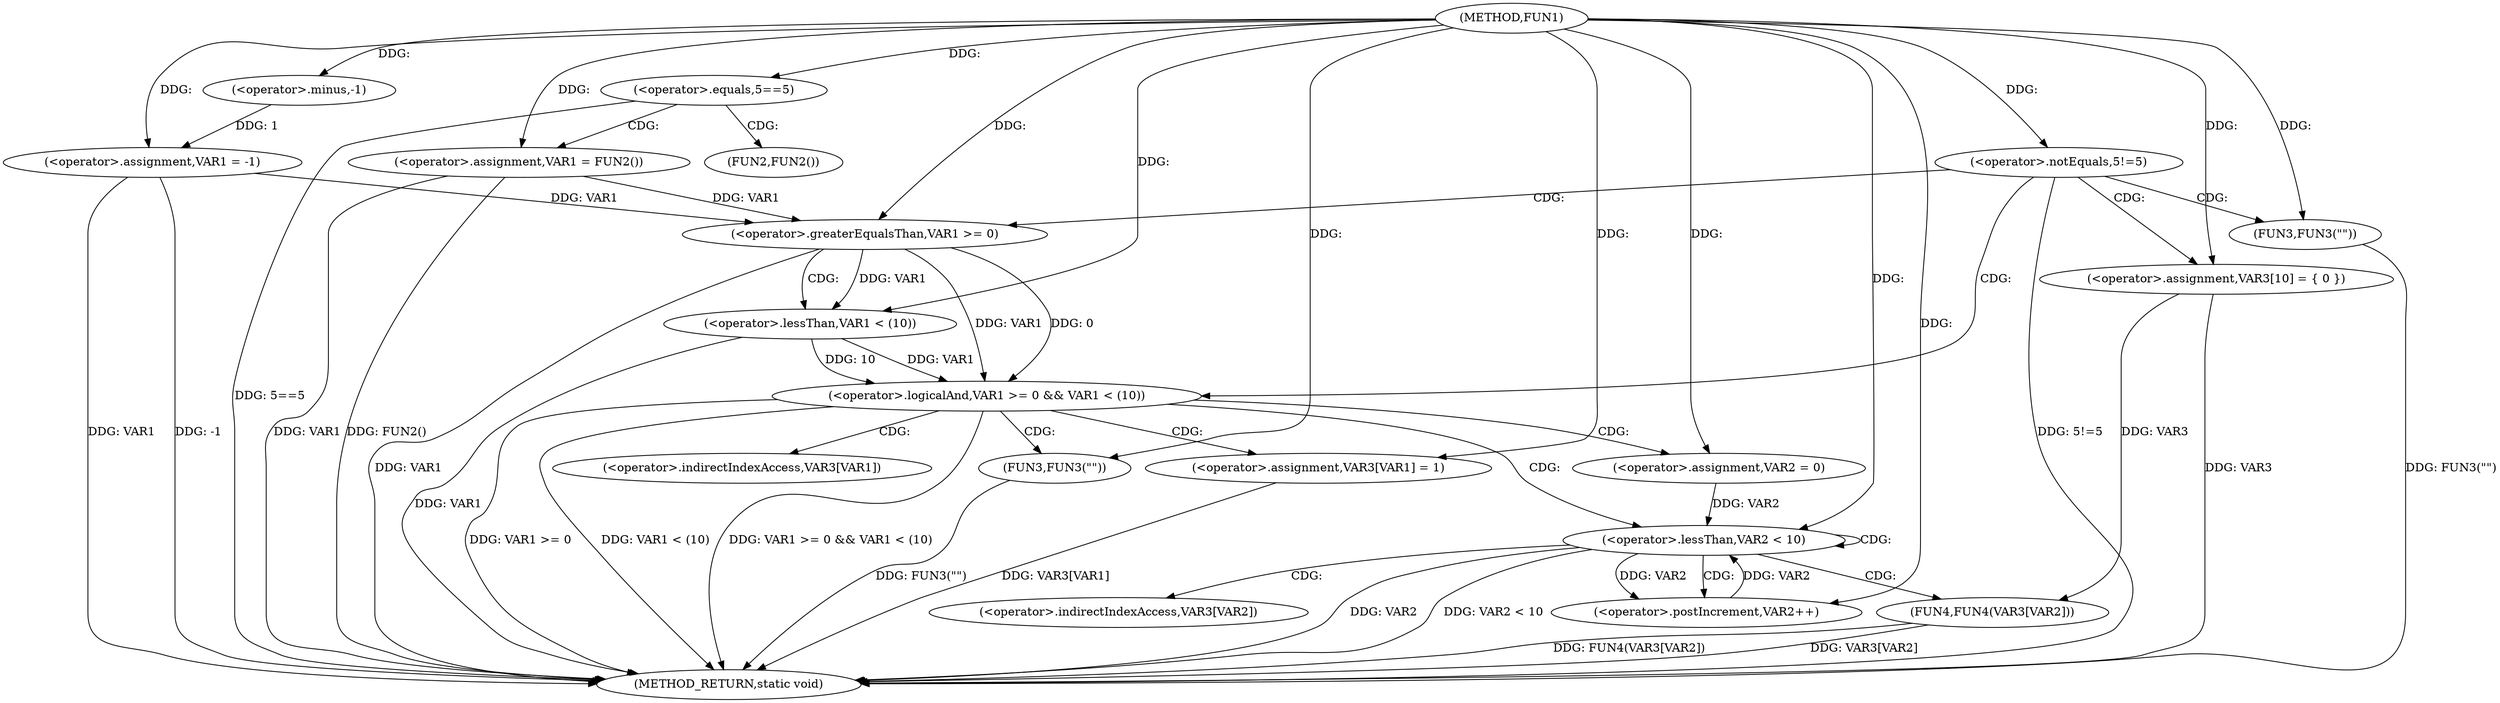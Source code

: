 digraph FUN1 {  
"1000100" [label = "(METHOD,FUN1)" ]
"1000161" [label = "(METHOD_RETURN,static void)" ]
"1000103" [label = "(<operator>.assignment,VAR1 = -1)" ]
"1000105" [label = "(<operator>.minus,-1)" ]
"1000108" [label = "(<operator>.equals,5==5)" ]
"1000112" [label = "(<operator>.assignment,VAR1 = FUN2())" ]
"1000116" [label = "(<operator>.notEquals,5!=5)" ]
"1000120" [label = "(FUN3,FUN3(\"\"))" ]
"1000127" [label = "(<operator>.assignment,VAR3[10] = { 0 })" ]
"1000130" [label = "(<operator>.logicalAnd,VAR1 >= 0 && VAR1 < (10))" ]
"1000131" [label = "(<operator>.greaterEqualsThan,VAR1 >= 0)" ]
"1000134" [label = "(<operator>.lessThan,VAR1 < (10))" ]
"1000138" [label = "(<operator>.assignment,VAR3[VAR1] = 1)" ]
"1000144" [label = "(<operator>.assignment,VAR2 = 0)" ]
"1000147" [label = "(<operator>.lessThan,VAR2 < 10)" ]
"1000150" [label = "(<operator>.postIncrement,VAR2++)" ]
"1000153" [label = "(FUN4,FUN4(VAR3[VAR2]))" ]
"1000159" [label = "(FUN3,FUN3(\"\"))" ]
"1000114" [label = "(FUN2,FUN2())" ]
"1000139" [label = "(<operator>.indirectIndexAccess,VAR3[VAR1])" ]
"1000154" [label = "(<operator>.indirectIndexAccess,VAR3[VAR2])" ]
  "1000159" -> "1000161"  [ label = "DDG: FUN3(\"\")"] 
  "1000130" -> "1000161"  [ label = "DDG: VAR1 >= 0 && VAR1 < (10)"] 
  "1000108" -> "1000161"  [ label = "DDG: 5==5"] 
  "1000103" -> "1000161"  [ label = "DDG: VAR1"] 
  "1000103" -> "1000161"  [ label = "DDG: -1"] 
  "1000112" -> "1000161"  [ label = "DDG: FUN2()"] 
  "1000147" -> "1000161"  [ label = "DDG: VAR2"] 
  "1000153" -> "1000161"  [ label = "DDG: VAR3[VAR2]"] 
  "1000130" -> "1000161"  [ label = "DDG: VAR1 >= 0"] 
  "1000131" -> "1000161"  [ label = "DDG: VAR1"] 
  "1000138" -> "1000161"  [ label = "DDG: VAR3[VAR1]"] 
  "1000130" -> "1000161"  [ label = "DDG: VAR1 < (10)"] 
  "1000153" -> "1000161"  [ label = "DDG: FUN4(VAR3[VAR2])"] 
  "1000134" -> "1000161"  [ label = "DDG: VAR1"] 
  "1000112" -> "1000161"  [ label = "DDG: VAR1"] 
  "1000120" -> "1000161"  [ label = "DDG: FUN3(\"\")"] 
  "1000127" -> "1000161"  [ label = "DDG: VAR3"] 
  "1000147" -> "1000161"  [ label = "DDG: VAR2 < 10"] 
  "1000116" -> "1000161"  [ label = "DDG: 5!=5"] 
  "1000105" -> "1000103"  [ label = "DDG: 1"] 
  "1000100" -> "1000103"  [ label = "DDG: "] 
  "1000100" -> "1000105"  [ label = "DDG: "] 
  "1000100" -> "1000108"  [ label = "DDG: "] 
  "1000100" -> "1000112"  [ label = "DDG: "] 
  "1000100" -> "1000116"  [ label = "DDG: "] 
  "1000100" -> "1000120"  [ label = "DDG: "] 
  "1000100" -> "1000127"  [ label = "DDG: "] 
  "1000131" -> "1000130"  [ label = "DDG: VAR1"] 
  "1000131" -> "1000130"  [ label = "DDG: 0"] 
  "1000103" -> "1000131"  [ label = "DDG: VAR1"] 
  "1000112" -> "1000131"  [ label = "DDG: VAR1"] 
  "1000100" -> "1000131"  [ label = "DDG: "] 
  "1000134" -> "1000130"  [ label = "DDG: VAR1"] 
  "1000134" -> "1000130"  [ label = "DDG: 10"] 
  "1000131" -> "1000134"  [ label = "DDG: VAR1"] 
  "1000100" -> "1000134"  [ label = "DDG: "] 
  "1000100" -> "1000138"  [ label = "DDG: "] 
  "1000100" -> "1000144"  [ label = "DDG: "] 
  "1000150" -> "1000147"  [ label = "DDG: VAR2"] 
  "1000144" -> "1000147"  [ label = "DDG: VAR2"] 
  "1000100" -> "1000147"  [ label = "DDG: "] 
  "1000147" -> "1000150"  [ label = "DDG: VAR2"] 
  "1000100" -> "1000150"  [ label = "DDG: "] 
  "1000127" -> "1000153"  [ label = "DDG: VAR3"] 
  "1000100" -> "1000159"  [ label = "DDG: "] 
  "1000108" -> "1000112"  [ label = "CDG: "] 
  "1000108" -> "1000114"  [ label = "CDG: "] 
  "1000116" -> "1000131"  [ label = "CDG: "] 
  "1000116" -> "1000120"  [ label = "CDG: "] 
  "1000116" -> "1000127"  [ label = "CDG: "] 
  "1000116" -> "1000130"  [ label = "CDG: "] 
  "1000130" -> "1000159"  [ label = "CDG: "] 
  "1000130" -> "1000147"  [ label = "CDG: "] 
  "1000130" -> "1000139"  [ label = "CDG: "] 
  "1000130" -> "1000144"  [ label = "CDG: "] 
  "1000130" -> "1000138"  [ label = "CDG: "] 
  "1000131" -> "1000134"  [ label = "CDG: "] 
  "1000147" -> "1000153"  [ label = "CDG: "] 
  "1000147" -> "1000154"  [ label = "CDG: "] 
  "1000147" -> "1000147"  [ label = "CDG: "] 
  "1000147" -> "1000150"  [ label = "CDG: "] 
}
